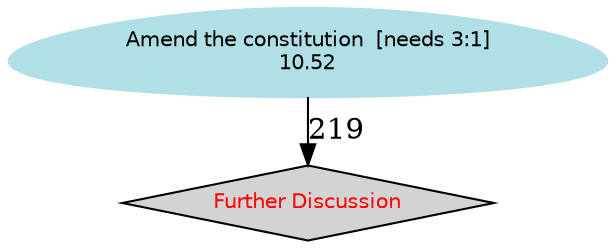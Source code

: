 digraph Results {
  ranksep=0.25;
 "Amend the constitution  [needs 3:1]\n10.52" [ style="filled" , color="powderblue", shape=egg, fontcolor="Navy Blue", fontname="Helvetica", fontsize=10  ];
 "Amend the constitution  [needs 3:1]\n10.52" -> "Further Discussion" [ label="219" ];
 "Further Discussion" [ style="filled" , shape=diamond, fontcolor="Red", fontname="Helvetica", fontsize=10  ];
}
